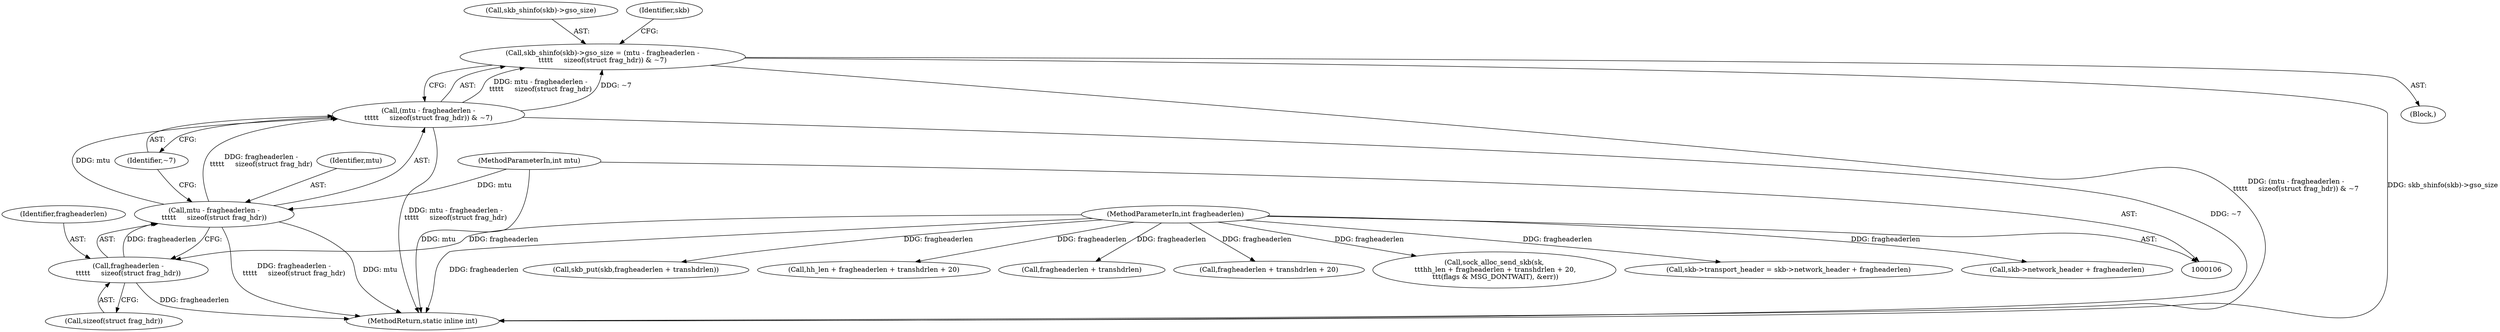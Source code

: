 digraph "0_linux_c547dbf55d5f8cf615ccc0e7265e98db27d3fb8b@integer" {
"1000189" [label="(Call,skb_shinfo(skb)->gso_size = (mtu - fragheaderlen -\n\t\t\t\t\t     sizeof(struct frag_hdr)) & ~7)"];
"1000194" [label="(Call,(mtu - fragheaderlen -\n\t\t\t\t\t     sizeof(struct frag_hdr)) & ~7)"];
"1000195" [label="(Call,mtu - fragheaderlen -\n\t\t\t\t\t     sizeof(struct frag_hdr))"];
"1000114" [label="(MethodParameterIn,int mtu)"];
"1000197" [label="(Call,fragheaderlen -\n\t\t\t\t\t     sizeof(struct frag_hdr))"];
"1000112" [label="(MethodParameterIn,int fragheaderlen)"];
"1000157" [label="(Call,skb_put(skb,fragheaderlen + transhdrlen))"];
"1000190" [label="(Call,skb_shinfo(skb)->gso_size)"];
"1000112" [label="(MethodParameterIn,int fragheaderlen)"];
"1000136" [label="(Call,hh_len + fragheaderlen + transhdrlen + 20)"];
"1000114" [label="(MethodParameterIn,int mtu)"];
"1000205" [label="(Identifier,skb)"];
"1000159" [label="(Call,fragheaderlen + transhdrlen)"];
"1000199" [label="(Call,sizeof(struct frag_hdr))"];
"1000138" [label="(Call,fragheaderlen + transhdrlen + 20)"];
"1000194" [label="(Call,(mtu - fragheaderlen -\n\t\t\t\t\t     sizeof(struct frag_hdr)) & ~7)"];
"1000235" [label="(MethodReturn,static inline int)"];
"1000196" [label="(Identifier,mtu)"];
"1000134" [label="(Call,sock_alloc_send_skb(sk,\n \t\t\thh_len + fragheaderlen + transhdrlen + 20,\n \t\t\t(flags & MSG_DONTWAIT), &err))"];
"1000189" [label="(Call,skb_shinfo(skb)->gso_size = (mtu - fragheaderlen -\n\t\t\t\t\t     sizeof(struct frag_hdr)) & ~7)"];
"1000195" [label="(Call,mtu - fragheaderlen -\n\t\t\t\t\t     sizeof(struct frag_hdr))"];
"1000164" [label="(Call,skb->transport_header = skb->network_header + fragheaderlen)"];
"1000201" [label="(Identifier,~7)"];
"1000198" [label="(Identifier,fragheaderlen)"];
"1000130" [label="(Block,)"];
"1000197" [label="(Call,fragheaderlen -\n\t\t\t\t\t     sizeof(struct frag_hdr))"];
"1000168" [label="(Call,skb->network_header + fragheaderlen)"];
"1000189" -> "1000130"  [label="AST: "];
"1000189" -> "1000194"  [label="CFG: "];
"1000190" -> "1000189"  [label="AST: "];
"1000194" -> "1000189"  [label="AST: "];
"1000205" -> "1000189"  [label="CFG: "];
"1000189" -> "1000235"  [label="DDG: (mtu - fragheaderlen -\n\t\t\t\t\t     sizeof(struct frag_hdr)) & ~7"];
"1000189" -> "1000235"  [label="DDG: skb_shinfo(skb)->gso_size"];
"1000194" -> "1000189"  [label="DDG: mtu - fragheaderlen -\n\t\t\t\t\t     sizeof(struct frag_hdr)"];
"1000194" -> "1000189"  [label="DDG: ~7"];
"1000194" -> "1000201"  [label="CFG: "];
"1000195" -> "1000194"  [label="AST: "];
"1000201" -> "1000194"  [label="AST: "];
"1000194" -> "1000235"  [label="DDG: ~7"];
"1000194" -> "1000235"  [label="DDG: mtu - fragheaderlen -\n\t\t\t\t\t     sizeof(struct frag_hdr)"];
"1000195" -> "1000194"  [label="DDG: mtu"];
"1000195" -> "1000194"  [label="DDG: fragheaderlen -\n\t\t\t\t\t     sizeof(struct frag_hdr)"];
"1000195" -> "1000197"  [label="CFG: "];
"1000196" -> "1000195"  [label="AST: "];
"1000197" -> "1000195"  [label="AST: "];
"1000201" -> "1000195"  [label="CFG: "];
"1000195" -> "1000235"  [label="DDG: fragheaderlen -\n\t\t\t\t\t     sizeof(struct frag_hdr)"];
"1000195" -> "1000235"  [label="DDG: mtu"];
"1000114" -> "1000195"  [label="DDG: mtu"];
"1000197" -> "1000195"  [label="DDG: fragheaderlen"];
"1000114" -> "1000106"  [label="AST: "];
"1000114" -> "1000235"  [label="DDG: mtu"];
"1000197" -> "1000199"  [label="CFG: "];
"1000198" -> "1000197"  [label="AST: "];
"1000199" -> "1000197"  [label="AST: "];
"1000197" -> "1000235"  [label="DDG: fragheaderlen"];
"1000112" -> "1000197"  [label="DDG: fragheaderlen"];
"1000112" -> "1000106"  [label="AST: "];
"1000112" -> "1000235"  [label="DDG: fragheaderlen"];
"1000112" -> "1000134"  [label="DDG: fragheaderlen"];
"1000112" -> "1000136"  [label="DDG: fragheaderlen"];
"1000112" -> "1000138"  [label="DDG: fragheaderlen"];
"1000112" -> "1000157"  [label="DDG: fragheaderlen"];
"1000112" -> "1000159"  [label="DDG: fragheaderlen"];
"1000112" -> "1000164"  [label="DDG: fragheaderlen"];
"1000112" -> "1000168"  [label="DDG: fragheaderlen"];
}
